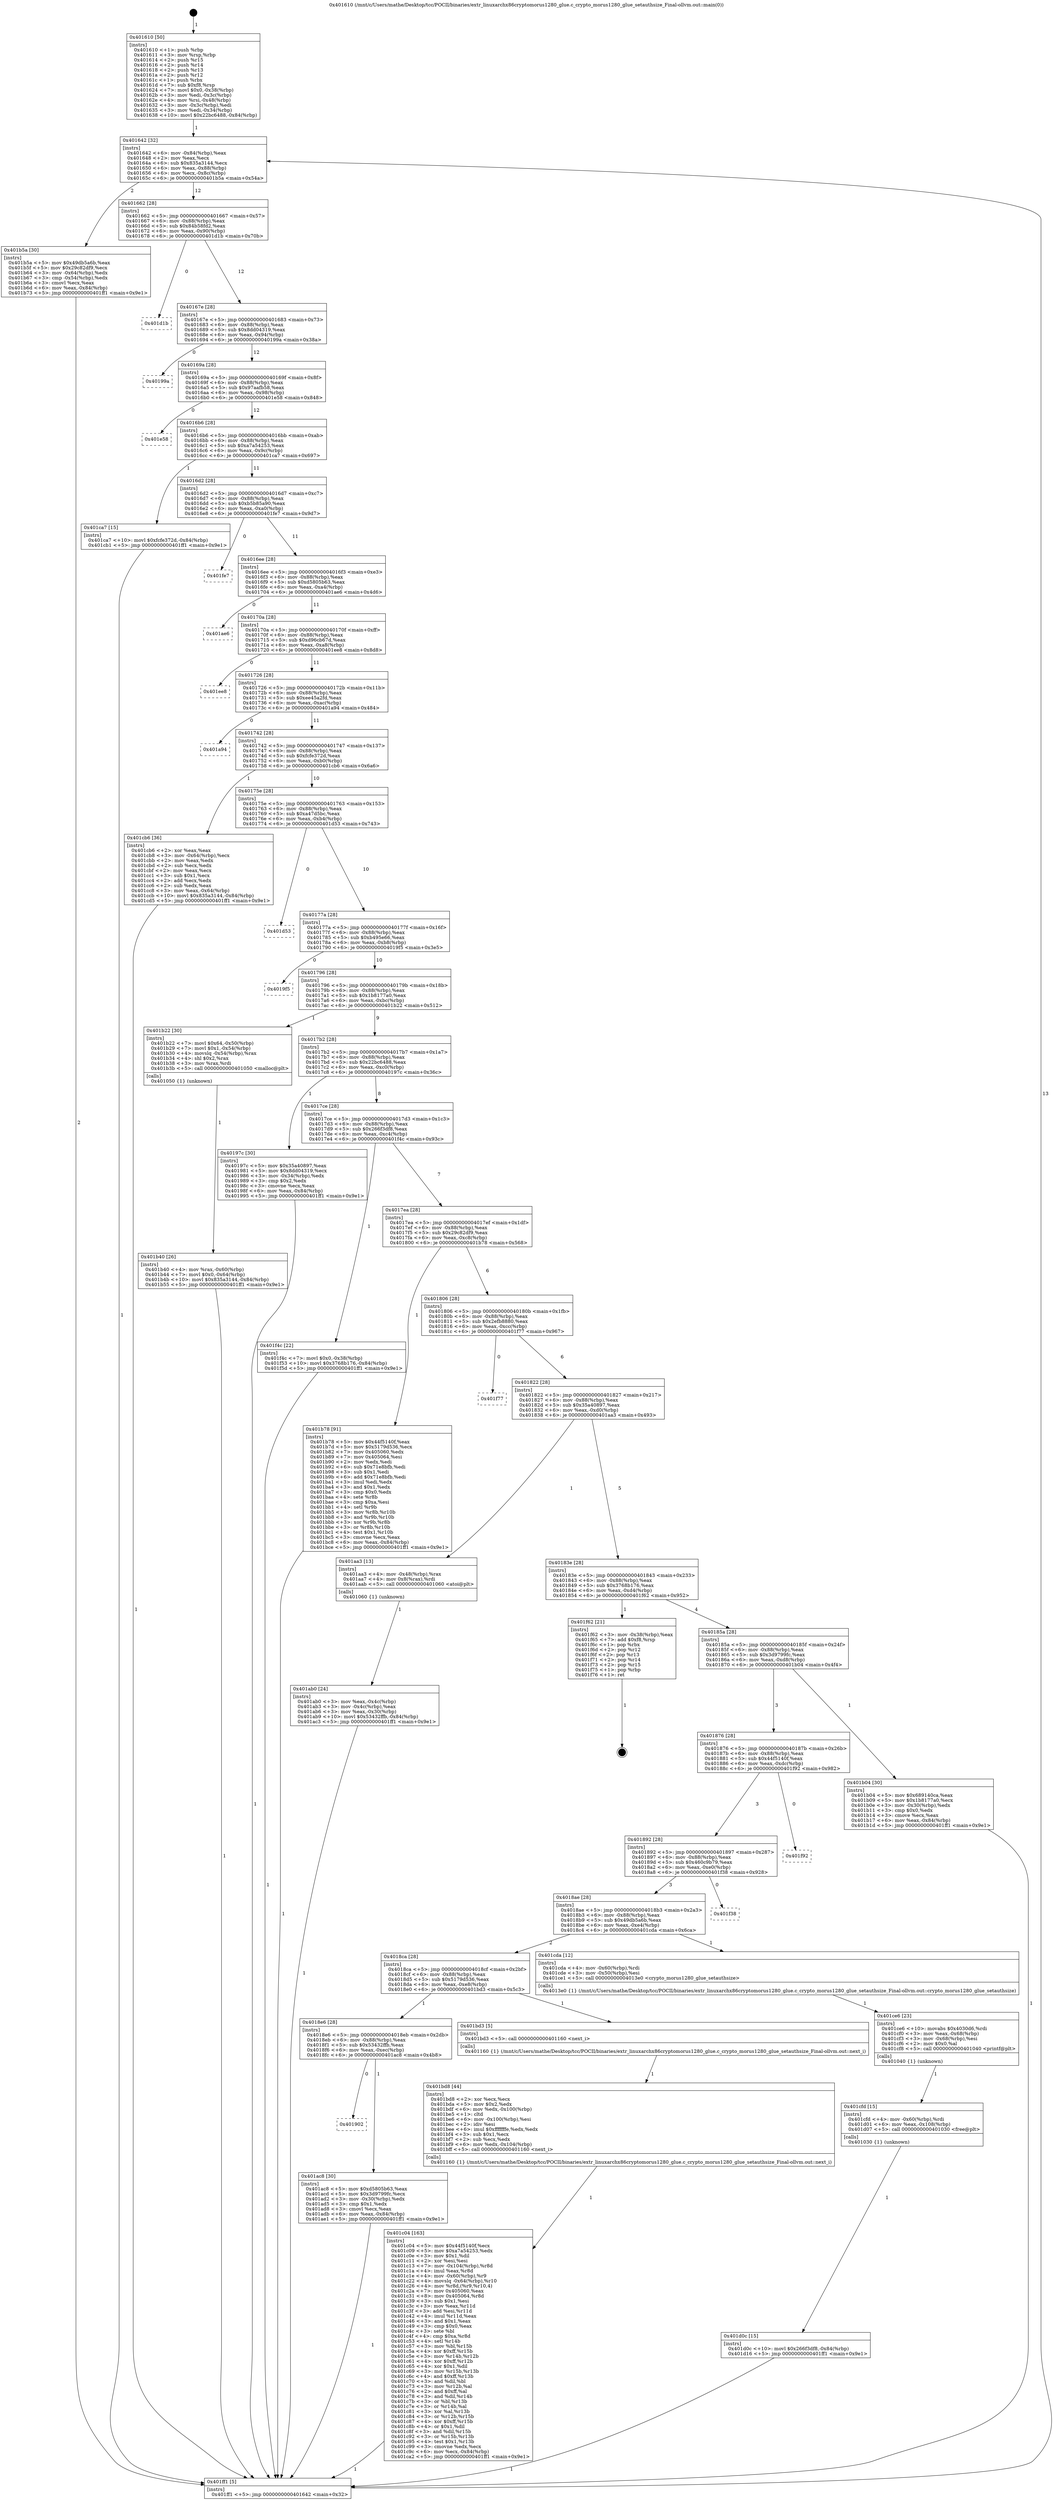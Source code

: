 digraph "0x401610" {
  label = "0x401610 (/mnt/c/Users/mathe/Desktop/tcc/POCII/binaries/extr_linuxarchx86cryptomorus1280_glue.c_crypto_morus1280_glue_setauthsize_Final-ollvm.out::main(0))"
  labelloc = "t"
  node[shape=record]

  Entry [label="",width=0.3,height=0.3,shape=circle,fillcolor=black,style=filled]
  "0x401642" [label="{
     0x401642 [32]\l
     | [instrs]\l
     &nbsp;&nbsp;0x401642 \<+6\>: mov -0x84(%rbp),%eax\l
     &nbsp;&nbsp;0x401648 \<+2\>: mov %eax,%ecx\l
     &nbsp;&nbsp;0x40164a \<+6\>: sub $0x835a3144,%ecx\l
     &nbsp;&nbsp;0x401650 \<+6\>: mov %eax,-0x88(%rbp)\l
     &nbsp;&nbsp;0x401656 \<+6\>: mov %ecx,-0x8c(%rbp)\l
     &nbsp;&nbsp;0x40165c \<+6\>: je 0000000000401b5a \<main+0x54a\>\l
  }"]
  "0x401b5a" [label="{
     0x401b5a [30]\l
     | [instrs]\l
     &nbsp;&nbsp;0x401b5a \<+5\>: mov $0x49db5a6b,%eax\l
     &nbsp;&nbsp;0x401b5f \<+5\>: mov $0x29c82df9,%ecx\l
     &nbsp;&nbsp;0x401b64 \<+3\>: mov -0x64(%rbp),%edx\l
     &nbsp;&nbsp;0x401b67 \<+3\>: cmp -0x54(%rbp),%edx\l
     &nbsp;&nbsp;0x401b6a \<+3\>: cmovl %ecx,%eax\l
     &nbsp;&nbsp;0x401b6d \<+6\>: mov %eax,-0x84(%rbp)\l
     &nbsp;&nbsp;0x401b73 \<+5\>: jmp 0000000000401ff1 \<main+0x9e1\>\l
  }"]
  "0x401662" [label="{
     0x401662 [28]\l
     | [instrs]\l
     &nbsp;&nbsp;0x401662 \<+5\>: jmp 0000000000401667 \<main+0x57\>\l
     &nbsp;&nbsp;0x401667 \<+6\>: mov -0x88(%rbp),%eax\l
     &nbsp;&nbsp;0x40166d \<+5\>: sub $0x84b58fd2,%eax\l
     &nbsp;&nbsp;0x401672 \<+6\>: mov %eax,-0x90(%rbp)\l
     &nbsp;&nbsp;0x401678 \<+6\>: je 0000000000401d1b \<main+0x70b\>\l
  }"]
  Exit [label="",width=0.3,height=0.3,shape=circle,fillcolor=black,style=filled,peripheries=2]
  "0x401d1b" [label="{
     0x401d1b\l
  }", style=dashed]
  "0x40167e" [label="{
     0x40167e [28]\l
     | [instrs]\l
     &nbsp;&nbsp;0x40167e \<+5\>: jmp 0000000000401683 \<main+0x73\>\l
     &nbsp;&nbsp;0x401683 \<+6\>: mov -0x88(%rbp),%eax\l
     &nbsp;&nbsp;0x401689 \<+5\>: sub $0x8dd04319,%eax\l
     &nbsp;&nbsp;0x40168e \<+6\>: mov %eax,-0x94(%rbp)\l
     &nbsp;&nbsp;0x401694 \<+6\>: je 000000000040199a \<main+0x38a\>\l
  }"]
  "0x401d0c" [label="{
     0x401d0c [15]\l
     | [instrs]\l
     &nbsp;&nbsp;0x401d0c \<+10\>: movl $0x266f3df8,-0x84(%rbp)\l
     &nbsp;&nbsp;0x401d16 \<+5\>: jmp 0000000000401ff1 \<main+0x9e1\>\l
  }"]
  "0x40199a" [label="{
     0x40199a\l
  }", style=dashed]
  "0x40169a" [label="{
     0x40169a [28]\l
     | [instrs]\l
     &nbsp;&nbsp;0x40169a \<+5\>: jmp 000000000040169f \<main+0x8f\>\l
     &nbsp;&nbsp;0x40169f \<+6\>: mov -0x88(%rbp),%eax\l
     &nbsp;&nbsp;0x4016a5 \<+5\>: sub $0x97aafb58,%eax\l
     &nbsp;&nbsp;0x4016aa \<+6\>: mov %eax,-0x98(%rbp)\l
     &nbsp;&nbsp;0x4016b0 \<+6\>: je 0000000000401e58 \<main+0x848\>\l
  }"]
  "0x401cfd" [label="{
     0x401cfd [15]\l
     | [instrs]\l
     &nbsp;&nbsp;0x401cfd \<+4\>: mov -0x60(%rbp),%rdi\l
     &nbsp;&nbsp;0x401d01 \<+6\>: mov %eax,-0x108(%rbp)\l
     &nbsp;&nbsp;0x401d07 \<+5\>: call 0000000000401030 \<free@plt\>\l
     | [calls]\l
     &nbsp;&nbsp;0x401030 \{1\} (unknown)\l
  }"]
  "0x401e58" [label="{
     0x401e58\l
  }", style=dashed]
  "0x4016b6" [label="{
     0x4016b6 [28]\l
     | [instrs]\l
     &nbsp;&nbsp;0x4016b6 \<+5\>: jmp 00000000004016bb \<main+0xab\>\l
     &nbsp;&nbsp;0x4016bb \<+6\>: mov -0x88(%rbp),%eax\l
     &nbsp;&nbsp;0x4016c1 \<+5\>: sub $0xa7a54253,%eax\l
     &nbsp;&nbsp;0x4016c6 \<+6\>: mov %eax,-0x9c(%rbp)\l
     &nbsp;&nbsp;0x4016cc \<+6\>: je 0000000000401ca7 \<main+0x697\>\l
  }"]
  "0x401ce6" [label="{
     0x401ce6 [23]\l
     | [instrs]\l
     &nbsp;&nbsp;0x401ce6 \<+10\>: movabs $0x4030d6,%rdi\l
     &nbsp;&nbsp;0x401cf0 \<+3\>: mov %eax,-0x68(%rbp)\l
     &nbsp;&nbsp;0x401cf3 \<+3\>: mov -0x68(%rbp),%esi\l
     &nbsp;&nbsp;0x401cf6 \<+2\>: mov $0x0,%al\l
     &nbsp;&nbsp;0x401cf8 \<+5\>: call 0000000000401040 \<printf@plt\>\l
     | [calls]\l
     &nbsp;&nbsp;0x401040 \{1\} (unknown)\l
  }"]
  "0x401ca7" [label="{
     0x401ca7 [15]\l
     | [instrs]\l
     &nbsp;&nbsp;0x401ca7 \<+10\>: movl $0xfcfe372d,-0x84(%rbp)\l
     &nbsp;&nbsp;0x401cb1 \<+5\>: jmp 0000000000401ff1 \<main+0x9e1\>\l
  }"]
  "0x4016d2" [label="{
     0x4016d2 [28]\l
     | [instrs]\l
     &nbsp;&nbsp;0x4016d2 \<+5\>: jmp 00000000004016d7 \<main+0xc7\>\l
     &nbsp;&nbsp;0x4016d7 \<+6\>: mov -0x88(%rbp),%eax\l
     &nbsp;&nbsp;0x4016dd \<+5\>: sub $0xb5b85a90,%eax\l
     &nbsp;&nbsp;0x4016e2 \<+6\>: mov %eax,-0xa0(%rbp)\l
     &nbsp;&nbsp;0x4016e8 \<+6\>: je 0000000000401fe7 \<main+0x9d7\>\l
  }"]
  "0x401c04" [label="{
     0x401c04 [163]\l
     | [instrs]\l
     &nbsp;&nbsp;0x401c04 \<+5\>: mov $0x44f5140f,%ecx\l
     &nbsp;&nbsp;0x401c09 \<+5\>: mov $0xa7a54253,%edx\l
     &nbsp;&nbsp;0x401c0e \<+3\>: mov $0x1,%dil\l
     &nbsp;&nbsp;0x401c11 \<+2\>: xor %esi,%esi\l
     &nbsp;&nbsp;0x401c13 \<+7\>: mov -0x104(%rbp),%r8d\l
     &nbsp;&nbsp;0x401c1a \<+4\>: imul %eax,%r8d\l
     &nbsp;&nbsp;0x401c1e \<+4\>: mov -0x60(%rbp),%r9\l
     &nbsp;&nbsp;0x401c22 \<+4\>: movslq -0x64(%rbp),%r10\l
     &nbsp;&nbsp;0x401c26 \<+4\>: mov %r8d,(%r9,%r10,4)\l
     &nbsp;&nbsp;0x401c2a \<+7\>: mov 0x405060,%eax\l
     &nbsp;&nbsp;0x401c31 \<+8\>: mov 0x405064,%r8d\l
     &nbsp;&nbsp;0x401c39 \<+3\>: sub $0x1,%esi\l
     &nbsp;&nbsp;0x401c3c \<+3\>: mov %eax,%r11d\l
     &nbsp;&nbsp;0x401c3f \<+3\>: add %esi,%r11d\l
     &nbsp;&nbsp;0x401c42 \<+4\>: imul %r11d,%eax\l
     &nbsp;&nbsp;0x401c46 \<+3\>: and $0x1,%eax\l
     &nbsp;&nbsp;0x401c49 \<+3\>: cmp $0x0,%eax\l
     &nbsp;&nbsp;0x401c4c \<+3\>: sete %bl\l
     &nbsp;&nbsp;0x401c4f \<+4\>: cmp $0xa,%r8d\l
     &nbsp;&nbsp;0x401c53 \<+4\>: setl %r14b\l
     &nbsp;&nbsp;0x401c57 \<+3\>: mov %bl,%r15b\l
     &nbsp;&nbsp;0x401c5a \<+4\>: xor $0xff,%r15b\l
     &nbsp;&nbsp;0x401c5e \<+3\>: mov %r14b,%r12b\l
     &nbsp;&nbsp;0x401c61 \<+4\>: xor $0xff,%r12b\l
     &nbsp;&nbsp;0x401c65 \<+4\>: xor $0x1,%dil\l
     &nbsp;&nbsp;0x401c69 \<+3\>: mov %r15b,%r13b\l
     &nbsp;&nbsp;0x401c6c \<+4\>: and $0xff,%r13b\l
     &nbsp;&nbsp;0x401c70 \<+3\>: and %dil,%bl\l
     &nbsp;&nbsp;0x401c73 \<+3\>: mov %r12b,%al\l
     &nbsp;&nbsp;0x401c76 \<+2\>: and $0xff,%al\l
     &nbsp;&nbsp;0x401c78 \<+3\>: and %dil,%r14b\l
     &nbsp;&nbsp;0x401c7b \<+3\>: or %bl,%r13b\l
     &nbsp;&nbsp;0x401c7e \<+3\>: or %r14b,%al\l
     &nbsp;&nbsp;0x401c81 \<+3\>: xor %al,%r13b\l
     &nbsp;&nbsp;0x401c84 \<+3\>: or %r12b,%r15b\l
     &nbsp;&nbsp;0x401c87 \<+4\>: xor $0xff,%r15b\l
     &nbsp;&nbsp;0x401c8b \<+4\>: or $0x1,%dil\l
     &nbsp;&nbsp;0x401c8f \<+3\>: and %dil,%r15b\l
     &nbsp;&nbsp;0x401c92 \<+3\>: or %r15b,%r13b\l
     &nbsp;&nbsp;0x401c95 \<+4\>: test $0x1,%r13b\l
     &nbsp;&nbsp;0x401c99 \<+3\>: cmovne %edx,%ecx\l
     &nbsp;&nbsp;0x401c9c \<+6\>: mov %ecx,-0x84(%rbp)\l
     &nbsp;&nbsp;0x401ca2 \<+5\>: jmp 0000000000401ff1 \<main+0x9e1\>\l
  }"]
  "0x401fe7" [label="{
     0x401fe7\l
  }", style=dashed]
  "0x4016ee" [label="{
     0x4016ee [28]\l
     | [instrs]\l
     &nbsp;&nbsp;0x4016ee \<+5\>: jmp 00000000004016f3 \<main+0xe3\>\l
     &nbsp;&nbsp;0x4016f3 \<+6\>: mov -0x88(%rbp),%eax\l
     &nbsp;&nbsp;0x4016f9 \<+5\>: sub $0xd5805b63,%eax\l
     &nbsp;&nbsp;0x4016fe \<+6\>: mov %eax,-0xa4(%rbp)\l
     &nbsp;&nbsp;0x401704 \<+6\>: je 0000000000401ae6 \<main+0x4d6\>\l
  }"]
  "0x401bd8" [label="{
     0x401bd8 [44]\l
     | [instrs]\l
     &nbsp;&nbsp;0x401bd8 \<+2\>: xor %ecx,%ecx\l
     &nbsp;&nbsp;0x401bda \<+5\>: mov $0x2,%edx\l
     &nbsp;&nbsp;0x401bdf \<+6\>: mov %edx,-0x100(%rbp)\l
     &nbsp;&nbsp;0x401be5 \<+1\>: cltd\l
     &nbsp;&nbsp;0x401be6 \<+6\>: mov -0x100(%rbp),%esi\l
     &nbsp;&nbsp;0x401bec \<+2\>: idiv %esi\l
     &nbsp;&nbsp;0x401bee \<+6\>: imul $0xfffffffe,%edx,%edx\l
     &nbsp;&nbsp;0x401bf4 \<+3\>: sub $0x1,%ecx\l
     &nbsp;&nbsp;0x401bf7 \<+2\>: sub %ecx,%edx\l
     &nbsp;&nbsp;0x401bf9 \<+6\>: mov %edx,-0x104(%rbp)\l
     &nbsp;&nbsp;0x401bff \<+5\>: call 0000000000401160 \<next_i\>\l
     | [calls]\l
     &nbsp;&nbsp;0x401160 \{1\} (/mnt/c/Users/mathe/Desktop/tcc/POCII/binaries/extr_linuxarchx86cryptomorus1280_glue.c_crypto_morus1280_glue_setauthsize_Final-ollvm.out::next_i)\l
  }"]
  "0x401ae6" [label="{
     0x401ae6\l
  }", style=dashed]
  "0x40170a" [label="{
     0x40170a [28]\l
     | [instrs]\l
     &nbsp;&nbsp;0x40170a \<+5\>: jmp 000000000040170f \<main+0xff\>\l
     &nbsp;&nbsp;0x40170f \<+6\>: mov -0x88(%rbp),%eax\l
     &nbsp;&nbsp;0x401715 \<+5\>: sub $0xd96cb67d,%eax\l
     &nbsp;&nbsp;0x40171a \<+6\>: mov %eax,-0xa8(%rbp)\l
     &nbsp;&nbsp;0x401720 \<+6\>: je 0000000000401ee8 \<main+0x8d8\>\l
  }"]
  "0x401b40" [label="{
     0x401b40 [26]\l
     | [instrs]\l
     &nbsp;&nbsp;0x401b40 \<+4\>: mov %rax,-0x60(%rbp)\l
     &nbsp;&nbsp;0x401b44 \<+7\>: movl $0x0,-0x64(%rbp)\l
     &nbsp;&nbsp;0x401b4b \<+10\>: movl $0x835a3144,-0x84(%rbp)\l
     &nbsp;&nbsp;0x401b55 \<+5\>: jmp 0000000000401ff1 \<main+0x9e1\>\l
  }"]
  "0x401ee8" [label="{
     0x401ee8\l
  }", style=dashed]
  "0x401726" [label="{
     0x401726 [28]\l
     | [instrs]\l
     &nbsp;&nbsp;0x401726 \<+5\>: jmp 000000000040172b \<main+0x11b\>\l
     &nbsp;&nbsp;0x40172b \<+6\>: mov -0x88(%rbp),%eax\l
     &nbsp;&nbsp;0x401731 \<+5\>: sub $0xee45a2fd,%eax\l
     &nbsp;&nbsp;0x401736 \<+6\>: mov %eax,-0xac(%rbp)\l
     &nbsp;&nbsp;0x40173c \<+6\>: je 0000000000401a94 \<main+0x484\>\l
  }"]
  "0x401902" [label="{
     0x401902\l
  }", style=dashed]
  "0x401a94" [label="{
     0x401a94\l
  }", style=dashed]
  "0x401742" [label="{
     0x401742 [28]\l
     | [instrs]\l
     &nbsp;&nbsp;0x401742 \<+5\>: jmp 0000000000401747 \<main+0x137\>\l
     &nbsp;&nbsp;0x401747 \<+6\>: mov -0x88(%rbp),%eax\l
     &nbsp;&nbsp;0x40174d \<+5\>: sub $0xfcfe372d,%eax\l
     &nbsp;&nbsp;0x401752 \<+6\>: mov %eax,-0xb0(%rbp)\l
     &nbsp;&nbsp;0x401758 \<+6\>: je 0000000000401cb6 \<main+0x6a6\>\l
  }"]
  "0x401ac8" [label="{
     0x401ac8 [30]\l
     | [instrs]\l
     &nbsp;&nbsp;0x401ac8 \<+5\>: mov $0xd5805b63,%eax\l
     &nbsp;&nbsp;0x401acd \<+5\>: mov $0x3d9799fc,%ecx\l
     &nbsp;&nbsp;0x401ad2 \<+3\>: mov -0x30(%rbp),%edx\l
     &nbsp;&nbsp;0x401ad5 \<+3\>: cmp $0x1,%edx\l
     &nbsp;&nbsp;0x401ad8 \<+3\>: cmovl %ecx,%eax\l
     &nbsp;&nbsp;0x401adb \<+6\>: mov %eax,-0x84(%rbp)\l
     &nbsp;&nbsp;0x401ae1 \<+5\>: jmp 0000000000401ff1 \<main+0x9e1\>\l
  }"]
  "0x401cb6" [label="{
     0x401cb6 [36]\l
     | [instrs]\l
     &nbsp;&nbsp;0x401cb6 \<+2\>: xor %eax,%eax\l
     &nbsp;&nbsp;0x401cb8 \<+3\>: mov -0x64(%rbp),%ecx\l
     &nbsp;&nbsp;0x401cbb \<+2\>: mov %eax,%edx\l
     &nbsp;&nbsp;0x401cbd \<+2\>: sub %ecx,%edx\l
     &nbsp;&nbsp;0x401cbf \<+2\>: mov %eax,%ecx\l
     &nbsp;&nbsp;0x401cc1 \<+3\>: sub $0x1,%ecx\l
     &nbsp;&nbsp;0x401cc4 \<+2\>: add %ecx,%edx\l
     &nbsp;&nbsp;0x401cc6 \<+2\>: sub %edx,%eax\l
     &nbsp;&nbsp;0x401cc8 \<+3\>: mov %eax,-0x64(%rbp)\l
     &nbsp;&nbsp;0x401ccb \<+10\>: movl $0x835a3144,-0x84(%rbp)\l
     &nbsp;&nbsp;0x401cd5 \<+5\>: jmp 0000000000401ff1 \<main+0x9e1\>\l
  }"]
  "0x40175e" [label="{
     0x40175e [28]\l
     | [instrs]\l
     &nbsp;&nbsp;0x40175e \<+5\>: jmp 0000000000401763 \<main+0x153\>\l
     &nbsp;&nbsp;0x401763 \<+6\>: mov -0x88(%rbp),%eax\l
     &nbsp;&nbsp;0x401769 \<+5\>: sub $0xa47d5bc,%eax\l
     &nbsp;&nbsp;0x40176e \<+6\>: mov %eax,-0xb4(%rbp)\l
     &nbsp;&nbsp;0x401774 \<+6\>: je 0000000000401d53 \<main+0x743\>\l
  }"]
  "0x4018e6" [label="{
     0x4018e6 [28]\l
     | [instrs]\l
     &nbsp;&nbsp;0x4018e6 \<+5\>: jmp 00000000004018eb \<main+0x2db\>\l
     &nbsp;&nbsp;0x4018eb \<+6\>: mov -0x88(%rbp),%eax\l
     &nbsp;&nbsp;0x4018f1 \<+5\>: sub $0x53432ffb,%eax\l
     &nbsp;&nbsp;0x4018f6 \<+6\>: mov %eax,-0xec(%rbp)\l
     &nbsp;&nbsp;0x4018fc \<+6\>: je 0000000000401ac8 \<main+0x4b8\>\l
  }"]
  "0x401d53" [label="{
     0x401d53\l
  }", style=dashed]
  "0x40177a" [label="{
     0x40177a [28]\l
     | [instrs]\l
     &nbsp;&nbsp;0x40177a \<+5\>: jmp 000000000040177f \<main+0x16f\>\l
     &nbsp;&nbsp;0x40177f \<+6\>: mov -0x88(%rbp),%eax\l
     &nbsp;&nbsp;0x401785 \<+5\>: sub $0xb495e66,%eax\l
     &nbsp;&nbsp;0x40178a \<+6\>: mov %eax,-0xb8(%rbp)\l
     &nbsp;&nbsp;0x401790 \<+6\>: je 00000000004019f5 \<main+0x3e5\>\l
  }"]
  "0x401bd3" [label="{
     0x401bd3 [5]\l
     | [instrs]\l
     &nbsp;&nbsp;0x401bd3 \<+5\>: call 0000000000401160 \<next_i\>\l
     | [calls]\l
     &nbsp;&nbsp;0x401160 \{1\} (/mnt/c/Users/mathe/Desktop/tcc/POCII/binaries/extr_linuxarchx86cryptomorus1280_glue.c_crypto_morus1280_glue_setauthsize_Final-ollvm.out::next_i)\l
  }"]
  "0x4019f5" [label="{
     0x4019f5\l
  }", style=dashed]
  "0x401796" [label="{
     0x401796 [28]\l
     | [instrs]\l
     &nbsp;&nbsp;0x401796 \<+5\>: jmp 000000000040179b \<main+0x18b\>\l
     &nbsp;&nbsp;0x40179b \<+6\>: mov -0x88(%rbp),%eax\l
     &nbsp;&nbsp;0x4017a1 \<+5\>: sub $0x1b8177a0,%eax\l
     &nbsp;&nbsp;0x4017a6 \<+6\>: mov %eax,-0xbc(%rbp)\l
     &nbsp;&nbsp;0x4017ac \<+6\>: je 0000000000401b22 \<main+0x512\>\l
  }"]
  "0x4018ca" [label="{
     0x4018ca [28]\l
     | [instrs]\l
     &nbsp;&nbsp;0x4018ca \<+5\>: jmp 00000000004018cf \<main+0x2bf\>\l
     &nbsp;&nbsp;0x4018cf \<+6\>: mov -0x88(%rbp),%eax\l
     &nbsp;&nbsp;0x4018d5 \<+5\>: sub $0x5179d536,%eax\l
     &nbsp;&nbsp;0x4018da \<+6\>: mov %eax,-0xe8(%rbp)\l
     &nbsp;&nbsp;0x4018e0 \<+6\>: je 0000000000401bd3 \<main+0x5c3\>\l
  }"]
  "0x401b22" [label="{
     0x401b22 [30]\l
     | [instrs]\l
     &nbsp;&nbsp;0x401b22 \<+7\>: movl $0x64,-0x50(%rbp)\l
     &nbsp;&nbsp;0x401b29 \<+7\>: movl $0x1,-0x54(%rbp)\l
     &nbsp;&nbsp;0x401b30 \<+4\>: movslq -0x54(%rbp),%rax\l
     &nbsp;&nbsp;0x401b34 \<+4\>: shl $0x2,%rax\l
     &nbsp;&nbsp;0x401b38 \<+3\>: mov %rax,%rdi\l
     &nbsp;&nbsp;0x401b3b \<+5\>: call 0000000000401050 \<malloc@plt\>\l
     | [calls]\l
     &nbsp;&nbsp;0x401050 \{1\} (unknown)\l
  }"]
  "0x4017b2" [label="{
     0x4017b2 [28]\l
     | [instrs]\l
     &nbsp;&nbsp;0x4017b2 \<+5\>: jmp 00000000004017b7 \<main+0x1a7\>\l
     &nbsp;&nbsp;0x4017b7 \<+6\>: mov -0x88(%rbp),%eax\l
     &nbsp;&nbsp;0x4017bd \<+5\>: sub $0x22bc6488,%eax\l
     &nbsp;&nbsp;0x4017c2 \<+6\>: mov %eax,-0xc0(%rbp)\l
     &nbsp;&nbsp;0x4017c8 \<+6\>: je 000000000040197c \<main+0x36c\>\l
  }"]
  "0x401cda" [label="{
     0x401cda [12]\l
     | [instrs]\l
     &nbsp;&nbsp;0x401cda \<+4\>: mov -0x60(%rbp),%rdi\l
     &nbsp;&nbsp;0x401cde \<+3\>: mov -0x50(%rbp),%esi\l
     &nbsp;&nbsp;0x401ce1 \<+5\>: call 00000000004013e0 \<crypto_morus1280_glue_setauthsize\>\l
     | [calls]\l
     &nbsp;&nbsp;0x4013e0 \{1\} (/mnt/c/Users/mathe/Desktop/tcc/POCII/binaries/extr_linuxarchx86cryptomorus1280_glue.c_crypto_morus1280_glue_setauthsize_Final-ollvm.out::crypto_morus1280_glue_setauthsize)\l
  }"]
  "0x40197c" [label="{
     0x40197c [30]\l
     | [instrs]\l
     &nbsp;&nbsp;0x40197c \<+5\>: mov $0x35a40897,%eax\l
     &nbsp;&nbsp;0x401981 \<+5\>: mov $0x8dd04319,%ecx\l
     &nbsp;&nbsp;0x401986 \<+3\>: mov -0x34(%rbp),%edx\l
     &nbsp;&nbsp;0x401989 \<+3\>: cmp $0x2,%edx\l
     &nbsp;&nbsp;0x40198c \<+3\>: cmovne %ecx,%eax\l
     &nbsp;&nbsp;0x40198f \<+6\>: mov %eax,-0x84(%rbp)\l
     &nbsp;&nbsp;0x401995 \<+5\>: jmp 0000000000401ff1 \<main+0x9e1\>\l
  }"]
  "0x4017ce" [label="{
     0x4017ce [28]\l
     | [instrs]\l
     &nbsp;&nbsp;0x4017ce \<+5\>: jmp 00000000004017d3 \<main+0x1c3\>\l
     &nbsp;&nbsp;0x4017d3 \<+6\>: mov -0x88(%rbp),%eax\l
     &nbsp;&nbsp;0x4017d9 \<+5\>: sub $0x266f3df8,%eax\l
     &nbsp;&nbsp;0x4017de \<+6\>: mov %eax,-0xc4(%rbp)\l
     &nbsp;&nbsp;0x4017e4 \<+6\>: je 0000000000401f4c \<main+0x93c\>\l
  }"]
  "0x401ff1" [label="{
     0x401ff1 [5]\l
     | [instrs]\l
     &nbsp;&nbsp;0x401ff1 \<+5\>: jmp 0000000000401642 \<main+0x32\>\l
  }"]
  "0x401610" [label="{
     0x401610 [50]\l
     | [instrs]\l
     &nbsp;&nbsp;0x401610 \<+1\>: push %rbp\l
     &nbsp;&nbsp;0x401611 \<+3\>: mov %rsp,%rbp\l
     &nbsp;&nbsp;0x401614 \<+2\>: push %r15\l
     &nbsp;&nbsp;0x401616 \<+2\>: push %r14\l
     &nbsp;&nbsp;0x401618 \<+2\>: push %r13\l
     &nbsp;&nbsp;0x40161a \<+2\>: push %r12\l
     &nbsp;&nbsp;0x40161c \<+1\>: push %rbx\l
     &nbsp;&nbsp;0x40161d \<+7\>: sub $0xf8,%rsp\l
     &nbsp;&nbsp;0x401624 \<+7\>: movl $0x0,-0x38(%rbp)\l
     &nbsp;&nbsp;0x40162b \<+3\>: mov %edi,-0x3c(%rbp)\l
     &nbsp;&nbsp;0x40162e \<+4\>: mov %rsi,-0x48(%rbp)\l
     &nbsp;&nbsp;0x401632 \<+3\>: mov -0x3c(%rbp),%edi\l
     &nbsp;&nbsp;0x401635 \<+3\>: mov %edi,-0x34(%rbp)\l
     &nbsp;&nbsp;0x401638 \<+10\>: movl $0x22bc6488,-0x84(%rbp)\l
  }"]
  "0x4018ae" [label="{
     0x4018ae [28]\l
     | [instrs]\l
     &nbsp;&nbsp;0x4018ae \<+5\>: jmp 00000000004018b3 \<main+0x2a3\>\l
     &nbsp;&nbsp;0x4018b3 \<+6\>: mov -0x88(%rbp),%eax\l
     &nbsp;&nbsp;0x4018b9 \<+5\>: sub $0x49db5a6b,%eax\l
     &nbsp;&nbsp;0x4018be \<+6\>: mov %eax,-0xe4(%rbp)\l
     &nbsp;&nbsp;0x4018c4 \<+6\>: je 0000000000401cda \<main+0x6ca\>\l
  }"]
  "0x401f4c" [label="{
     0x401f4c [22]\l
     | [instrs]\l
     &nbsp;&nbsp;0x401f4c \<+7\>: movl $0x0,-0x38(%rbp)\l
     &nbsp;&nbsp;0x401f53 \<+10\>: movl $0x3768b176,-0x84(%rbp)\l
     &nbsp;&nbsp;0x401f5d \<+5\>: jmp 0000000000401ff1 \<main+0x9e1\>\l
  }"]
  "0x4017ea" [label="{
     0x4017ea [28]\l
     | [instrs]\l
     &nbsp;&nbsp;0x4017ea \<+5\>: jmp 00000000004017ef \<main+0x1df\>\l
     &nbsp;&nbsp;0x4017ef \<+6\>: mov -0x88(%rbp),%eax\l
     &nbsp;&nbsp;0x4017f5 \<+5\>: sub $0x29c82df9,%eax\l
     &nbsp;&nbsp;0x4017fa \<+6\>: mov %eax,-0xc8(%rbp)\l
     &nbsp;&nbsp;0x401800 \<+6\>: je 0000000000401b78 \<main+0x568\>\l
  }"]
  "0x401f38" [label="{
     0x401f38\l
  }", style=dashed]
  "0x401b78" [label="{
     0x401b78 [91]\l
     | [instrs]\l
     &nbsp;&nbsp;0x401b78 \<+5\>: mov $0x44f5140f,%eax\l
     &nbsp;&nbsp;0x401b7d \<+5\>: mov $0x5179d536,%ecx\l
     &nbsp;&nbsp;0x401b82 \<+7\>: mov 0x405060,%edx\l
     &nbsp;&nbsp;0x401b89 \<+7\>: mov 0x405064,%esi\l
     &nbsp;&nbsp;0x401b90 \<+2\>: mov %edx,%edi\l
     &nbsp;&nbsp;0x401b92 \<+6\>: sub $0x71e8bfb,%edi\l
     &nbsp;&nbsp;0x401b98 \<+3\>: sub $0x1,%edi\l
     &nbsp;&nbsp;0x401b9b \<+6\>: add $0x71e8bfb,%edi\l
     &nbsp;&nbsp;0x401ba1 \<+3\>: imul %edi,%edx\l
     &nbsp;&nbsp;0x401ba4 \<+3\>: and $0x1,%edx\l
     &nbsp;&nbsp;0x401ba7 \<+3\>: cmp $0x0,%edx\l
     &nbsp;&nbsp;0x401baa \<+4\>: sete %r8b\l
     &nbsp;&nbsp;0x401bae \<+3\>: cmp $0xa,%esi\l
     &nbsp;&nbsp;0x401bb1 \<+4\>: setl %r9b\l
     &nbsp;&nbsp;0x401bb5 \<+3\>: mov %r8b,%r10b\l
     &nbsp;&nbsp;0x401bb8 \<+3\>: and %r9b,%r10b\l
     &nbsp;&nbsp;0x401bbb \<+3\>: xor %r9b,%r8b\l
     &nbsp;&nbsp;0x401bbe \<+3\>: or %r8b,%r10b\l
     &nbsp;&nbsp;0x401bc1 \<+4\>: test $0x1,%r10b\l
     &nbsp;&nbsp;0x401bc5 \<+3\>: cmovne %ecx,%eax\l
     &nbsp;&nbsp;0x401bc8 \<+6\>: mov %eax,-0x84(%rbp)\l
     &nbsp;&nbsp;0x401bce \<+5\>: jmp 0000000000401ff1 \<main+0x9e1\>\l
  }"]
  "0x401806" [label="{
     0x401806 [28]\l
     | [instrs]\l
     &nbsp;&nbsp;0x401806 \<+5\>: jmp 000000000040180b \<main+0x1fb\>\l
     &nbsp;&nbsp;0x40180b \<+6\>: mov -0x88(%rbp),%eax\l
     &nbsp;&nbsp;0x401811 \<+5\>: sub $0x2efb8880,%eax\l
     &nbsp;&nbsp;0x401816 \<+6\>: mov %eax,-0xcc(%rbp)\l
     &nbsp;&nbsp;0x40181c \<+6\>: je 0000000000401f77 \<main+0x967\>\l
  }"]
  "0x401892" [label="{
     0x401892 [28]\l
     | [instrs]\l
     &nbsp;&nbsp;0x401892 \<+5\>: jmp 0000000000401897 \<main+0x287\>\l
     &nbsp;&nbsp;0x401897 \<+6\>: mov -0x88(%rbp),%eax\l
     &nbsp;&nbsp;0x40189d \<+5\>: sub $0x460c9b79,%eax\l
     &nbsp;&nbsp;0x4018a2 \<+6\>: mov %eax,-0xe0(%rbp)\l
     &nbsp;&nbsp;0x4018a8 \<+6\>: je 0000000000401f38 \<main+0x928\>\l
  }"]
  "0x401f77" [label="{
     0x401f77\l
  }", style=dashed]
  "0x401822" [label="{
     0x401822 [28]\l
     | [instrs]\l
     &nbsp;&nbsp;0x401822 \<+5\>: jmp 0000000000401827 \<main+0x217\>\l
     &nbsp;&nbsp;0x401827 \<+6\>: mov -0x88(%rbp),%eax\l
     &nbsp;&nbsp;0x40182d \<+5\>: sub $0x35a40897,%eax\l
     &nbsp;&nbsp;0x401832 \<+6\>: mov %eax,-0xd0(%rbp)\l
     &nbsp;&nbsp;0x401838 \<+6\>: je 0000000000401aa3 \<main+0x493\>\l
  }"]
  "0x401f92" [label="{
     0x401f92\l
  }", style=dashed]
  "0x401aa3" [label="{
     0x401aa3 [13]\l
     | [instrs]\l
     &nbsp;&nbsp;0x401aa3 \<+4\>: mov -0x48(%rbp),%rax\l
     &nbsp;&nbsp;0x401aa7 \<+4\>: mov 0x8(%rax),%rdi\l
     &nbsp;&nbsp;0x401aab \<+5\>: call 0000000000401060 \<atoi@plt\>\l
     | [calls]\l
     &nbsp;&nbsp;0x401060 \{1\} (unknown)\l
  }"]
  "0x40183e" [label="{
     0x40183e [28]\l
     | [instrs]\l
     &nbsp;&nbsp;0x40183e \<+5\>: jmp 0000000000401843 \<main+0x233\>\l
     &nbsp;&nbsp;0x401843 \<+6\>: mov -0x88(%rbp),%eax\l
     &nbsp;&nbsp;0x401849 \<+5\>: sub $0x3768b176,%eax\l
     &nbsp;&nbsp;0x40184e \<+6\>: mov %eax,-0xd4(%rbp)\l
     &nbsp;&nbsp;0x401854 \<+6\>: je 0000000000401f62 \<main+0x952\>\l
  }"]
  "0x401ab0" [label="{
     0x401ab0 [24]\l
     | [instrs]\l
     &nbsp;&nbsp;0x401ab0 \<+3\>: mov %eax,-0x4c(%rbp)\l
     &nbsp;&nbsp;0x401ab3 \<+3\>: mov -0x4c(%rbp),%eax\l
     &nbsp;&nbsp;0x401ab6 \<+3\>: mov %eax,-0x30(%rbp)\l
     &nbsp;&nbsp;0x401ab9 \<+10\>: movl $0x53432ffb,-0x84(%rbp)\l
     &nbsp;&nbsp;0x401ac3 \<+5\>: jmp 0000000000401ff1 \<main+0x9e1\>\l
  }"]
  "0x401876" [label="{
     0x401876 [28]\l
     | [instrs]\l
     &nbsp;&nbsp;0x401876 \<+5\>: jmp 000000000040187b \<main+0x26b\>\l
     &nbsp;&nbsp;0x40187b \<+6\>: mov -0x88(%rbp),%eax\l
     &nbsp;&nbsp;0x401881 \<+5\>: sub $0x44f5140f,%eax\l
     &nbsp;&nbsp;0x401886 \<+6\>: mov %eax,-0xdc(%rbp)\l
     &nbsp;&nbsp;0x40188c \<+6\>: je 0000000000401f92 \<main+0x982\>\l
  }"]
  "0x401f62" [label="{
     0x401f62 [21]\l
     | [instrs]\l
     &nbsp;&nbsp;0x401f62 \<+3\>: mov -0x38(%rbp),%eax\l
     &nbsp;&nbsp;0x401f65 \<+7\>: add $0xf8,%rsp\l
     &nbsp;&nbsp;0x401f6c \<+1\>: pop %rbx\l
     &nbsp;&nbsp;0x401f6d \<+2\>: pop %r12\l
     &nbsp;&nbsp;0x401f6f \<+2\>: pop %r13\l
     &nbsp;&nbsp;0x401f71 \<+2\>: pop %r14\l
     &nbsp;&nbsp;0x401f73 \<+2\>: pop %r15\l
     &nbsp;&nbsp;0x401f75 \<+1\>: pop %rbp\l
     &nbsp;&nbsp;0x401f76 \<+1\>: ret\l
  }"]
  "0x40185a" [label="{
     0x40185a [28]\l
     | [instrs]\l
     &nbsp;&nbsp;0x40185a \<+5\>: jmp 000000000040185f \<main+0x24f\>\l
     &nbsp;&nbsp;0x40185f \<+6\>: mov -0x88(%rbp),%eax\l
     &nbsp;&nbsp;0x401865 \<+5\>: sub $0x3d9799fc,%eax\l
     &nbsp;&nbsp;0x40186a \<+6\>: mov %eax,-0xd8(%rbp)\l
     &nbsp;&nbsp;0x401870 \<+6\>: je 0000000000401b04 \<main+0x4f4\>\l
  }"]
  "0x401b04" [label="{
     0x401b04 [30]\l
     | [instrs]\l
     &nbsp;&nbsp;0x401b04 \<+5\>: mov $0x689140ca,%eax\l
     &nbsp;&nbsp;0x401b09 \<+5\>: mov $0x1b8177a0,%ecx\l
     &nbsp;&nbsp;0x401b0e \<+3\>: mov -0x30(%rbp),%edx\l
     &nbsp;&nbsp;0x401b11 \<+3\>: cmp $0x0,%edx\l
     &nbsp;&nbsp;0x401b14 \<+3\>: cmove %ecx,%eax\l
     &nbsp;&nbsp;0x401b17 \<+6\>: mov %eax,-0x84(%rbp)\l
     &nbsp;&nbsp;0x401b1d \<+5\>: jmp 0000000000401ff1 \<main+0x9e1\>\l
  }"]
  Entry -> "0x401610" [label=" 1"]
  "0x401642" -> "0x401b5a" [label=" 2"]
  "0x401642" -> "0x401662" [label=" 12"]
  "0x401f62" -> Exit [label=" 1"]
  "0x401662" -> "0x401d1b" [label=" 0"]
  "0x401662" -> "0x40167e" [label=" 12"]
  "0x401f4c" -> "0x401ff1" [label=" 1"]
  "0x40167e" -> "0x40199a" [label=" 0"]
  "0x40167e" -> "0x40169a" [label=" 12"]
  "0x401d0c" -> "0x401ff1" [label=" 1"]
  "0x40169a" -> "0x401e58" [label=" 0"]
  "0x40169a" -> "0x4016b6" [label=" 12"]
  "0x401cfd" -> "0x401d0c" [label=" 1"]
  "0x4016b6" -> "0x401ca7" [label=" 1"]
  "0x4016b6" -> "0x4016d2" [label=" 11"]
  "0x401ce6" -> "0x401cfd" [label=" 1"]
  "0x4016d2" -> "0x401fe7" [label=" 0"]
  "0x4016d2" -> "0x4016ee" [label=" 11"]
  "0x401cda" -> "0x401ce6" [label=" 1"]
  "0x4016ee" -> "0x401ae6" [label=" 0"]
  "0x4016ee" -> "0x40170a" [label=" 11"]
  "0x401cb6" -> "0x401ff1" [label=" 1"]
  "0x40170a" -> "0x401ee8" [label=" 0"]
  "0x40170a" -> "0x401726" [label=" 11"]
  "0x401ca7" -> "0x401ff1" [label=" 1"]
  "0x401726" -> "0x401a94" [label=" 0"]
  "0x401726" -> "0x401742" [label=" 11"]
  "0x401c04" -> "0x401ff1" [label=" 1"]
  "0x401742" -> "0x401cb6" [label=" 1"]
  "0x401742" -> "0x40175e" [label=" 10"]
  "0x401bd8" -> "0x401c04" [label=" 1"]
  "0x40175e" -> "0x401d53" [label=" 0"]
  "0x40175e" -> "0x40177a" [label=" 10"]
  "0x401b78" -> "0x401ff1" [label=" 1"]
  "0x40177a" -> "0x4019f5" [label=" 0"]
  "0x40177a" -> "0x401796" [label=" 10"]
  "0x401b5a" -> "0x401ff1" [label=" 2"]
  "0x401796" -> "0x401b22" [label=" 1"]
  "0x401796" -> "0x4017b2" [label=" 9"]
  "0x401b22" -> "0x401b40" [label=" 1"]
  "0x4017b2" -> "0x40197c" [label=" 1"]
  "0x4017b2" -> "0x4017ce" [label=" 8"]
  "0x40197c" -> "0x401ff1" [label=" 1"]
  "0x401610" -> "0x401642" [label=" 1"]
  "0x401ff1" -> "0x401642" [label=" 13"]
  "0x401b04" -> "0x401ff1" [label=" 1"]
  "0x4017ce" -> "0x401f4c" [label=" 1"]
  "0x4017ce" -> "0x4017ea" [label=" 7"]
  "0x4018e6" -> "0x401902" [label=" 0"]
  "0x4017ea" -> "0x401b78" [label=" 1"]
  "0x4017ea" -> "0x401806" [label=" 6"]
  "0x4018e6" -> "0x401ac8" [label=" 1"]
  "0x401806" -> "0x401f77" [label=" 0"]
  "0x401806" -> "0x401822" [label=" 6"]
  "0x4018ca" -> "0x4018e6" [label=" 1"]
  "0x401822" -> "0x401aa3" [label=" 1"]
  "0x401822" -> "0x40183e" [label=" 5"]
  "0x401aa3" -> "0x401ab0" [label=" 1"]
  "0x401ab0" -> "0x401ff1" [label=" 1"]
  "0x4018ca" -> "0x401bd3" [label=" 1"]
  "0x40183e" -> "0x401f62" [label=" 1"]
  "0x40183e" -> "0x40185a" [label=" 4"]
  "0x4018ae" -> "0x4018ca" [label=" 2"]
  "0x40185a" -> "0x401b04" [label=" 1"]
  "0x40185a" -> "0x401876" [label=" 3"]
  "0x401b40" -> "0x401ff1" [label=" 1"]
  "0x401876" -> "0x401f92" [label=" 0"]
  "0x401876" -> "0x401892" [label=" 3"]
  "0x401bd3" -> "0x401bd8" [label=" 1"]
  "0x401892" -> "0x401f38" [label=" 0"]
  "0x401892" -> "0x4018ae" [label=" 3"]
  "0x401ac8" -> "0x401ff1" [label=" 1"]
  "0x4018ae" -> "0x401cda" [label=" 1"]
}
